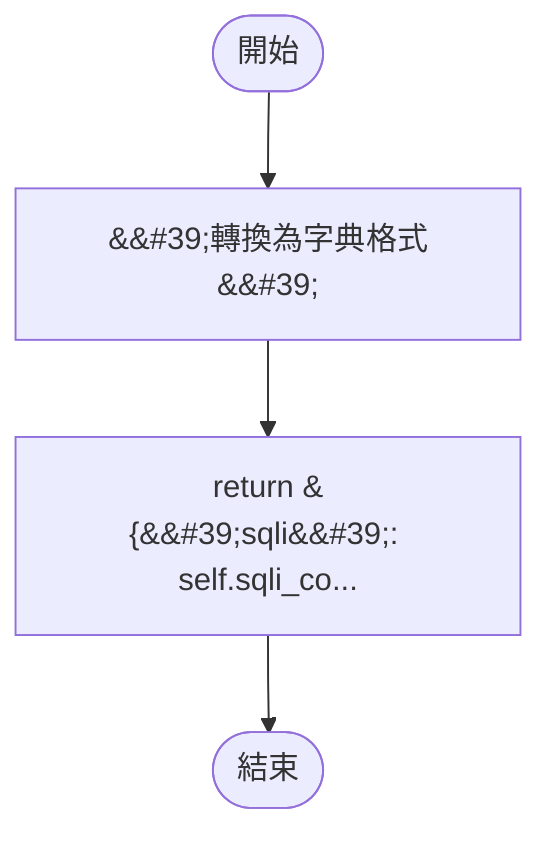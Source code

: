 flowchart TB
    n1([開始])
    n2([結束])
    n3[&amp;&#35;39;轉換為字典格式&amp;&#35;39;]
    n4[return &#123;&amp;&#35;39;sqli&amp;&#35;39;: self.sqli_co...]
    n1 --> n3
    n3 --> n4
    n4 --> n2